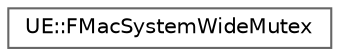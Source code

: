 digraph "Graphical Class Hierarchy"
{
 // INTERACTIVE_SVG=YES
 // LATEX_PDF_SIZE
  bgcolor="transparent";
  edge [fontname=Helvetica,fontsize=10,labelfontname=Helvetica,labelfontsize=10];
  node [fontname=Helvetica,fontsize=10,shape=box,height=0.2,width=0.4];
  rankdir="LR";
  Node0 [id="Node000000",label="UE::FMacSystemWideMutex",height=0.2,width=0.4,color="grey40", fillcolor="white", style="filled",URL="$de/d65/classUE_1_1FMacSystemWideMutex.html",tooltip="A system-wide mutex for Mac."];
}
